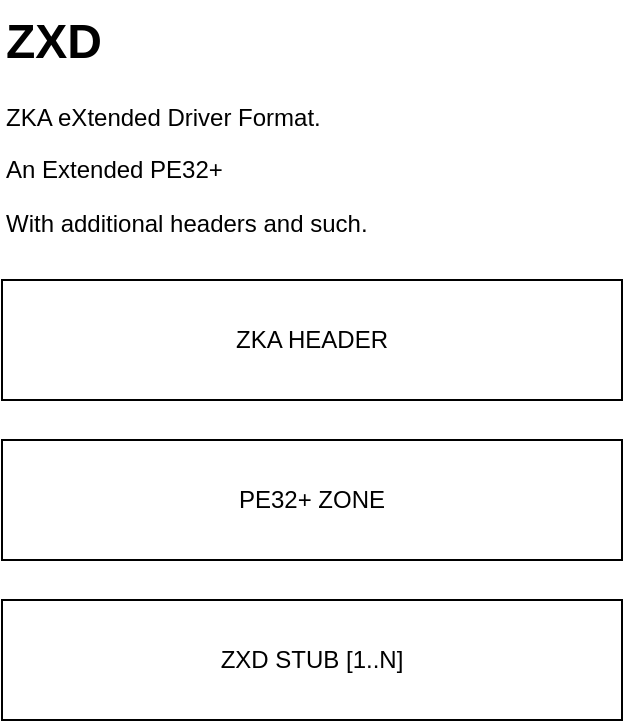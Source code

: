 <mxfile version="24.7.12">
  <diagram name="Page-1" id="PApGwmLcT2JRCILoETeI">
    <mxGraphModel dx="1368" dy="717" grid="1" gridSize="10" guides="1" tooltips="1" connect="1" arrows="1" fold="1" page="1" pageScale="1" pageWidth="850" pageHeight="1100" math="0" shadow="0">
      <root>
        <mxCell id="0" />
        <mxCell id="1" parent="0" />
        <mxCell id="5xbXWvOdvmnQnRAweQaM-1" value="&lt;h1 style=&quot;margin-top: 0px;&quot;&gt;ZXD&lt;/h1&gt;&lt;p&gt;ZKA eXtended Driver Format.&lt;/p&gt;&lt;p&gt;An Extended PE32+&lt;/p&gt;&lt;p&gt;With additional headers and such.&lt;/p&gt;" style="text;html=1;whiteSpace=wrap;overflow=hidden;rounded=0;" parent="1" vertex="1">
          <mxGeometry x="40" y="40" width="210" height="130" as="geometry" />
        </mxCell>
        <mxCell id="5xbXWvOdvmnQnRAweQaM-2" value="ZKA HEADER" style="rounded=0;whiteSpace=wrap;html=1;" parent="1" vertex="1">
          <mxGeometry x="40" y="180" width="310" height="60" as="geometry" />
        </mxCell>
        <mxCell id="5xbXWvOdvmnQnRAweQaM-3" value="PE32+ ZONE" style="rounded=0;whiteSpace=wrap;html=1;" parent="1" vertex="1">
          <mxGeometry x="40" y="260" width="310" height="60" as="geometry" />
        </mxCell>
        <mxCell id="5xbXWvOdvmnQnRAweQaM-4" value="ZXD STUB [1..N]" style="rounded=0;whiteSpace=wrap;html=1;" parent="1" vertex="1">
          <mxGeometry x="40" y="340" width="310" height="60" as="geometry" />
        </mxCell>
      </root>
    </mxGraphModel>
  </diagram>
</mxfile>
